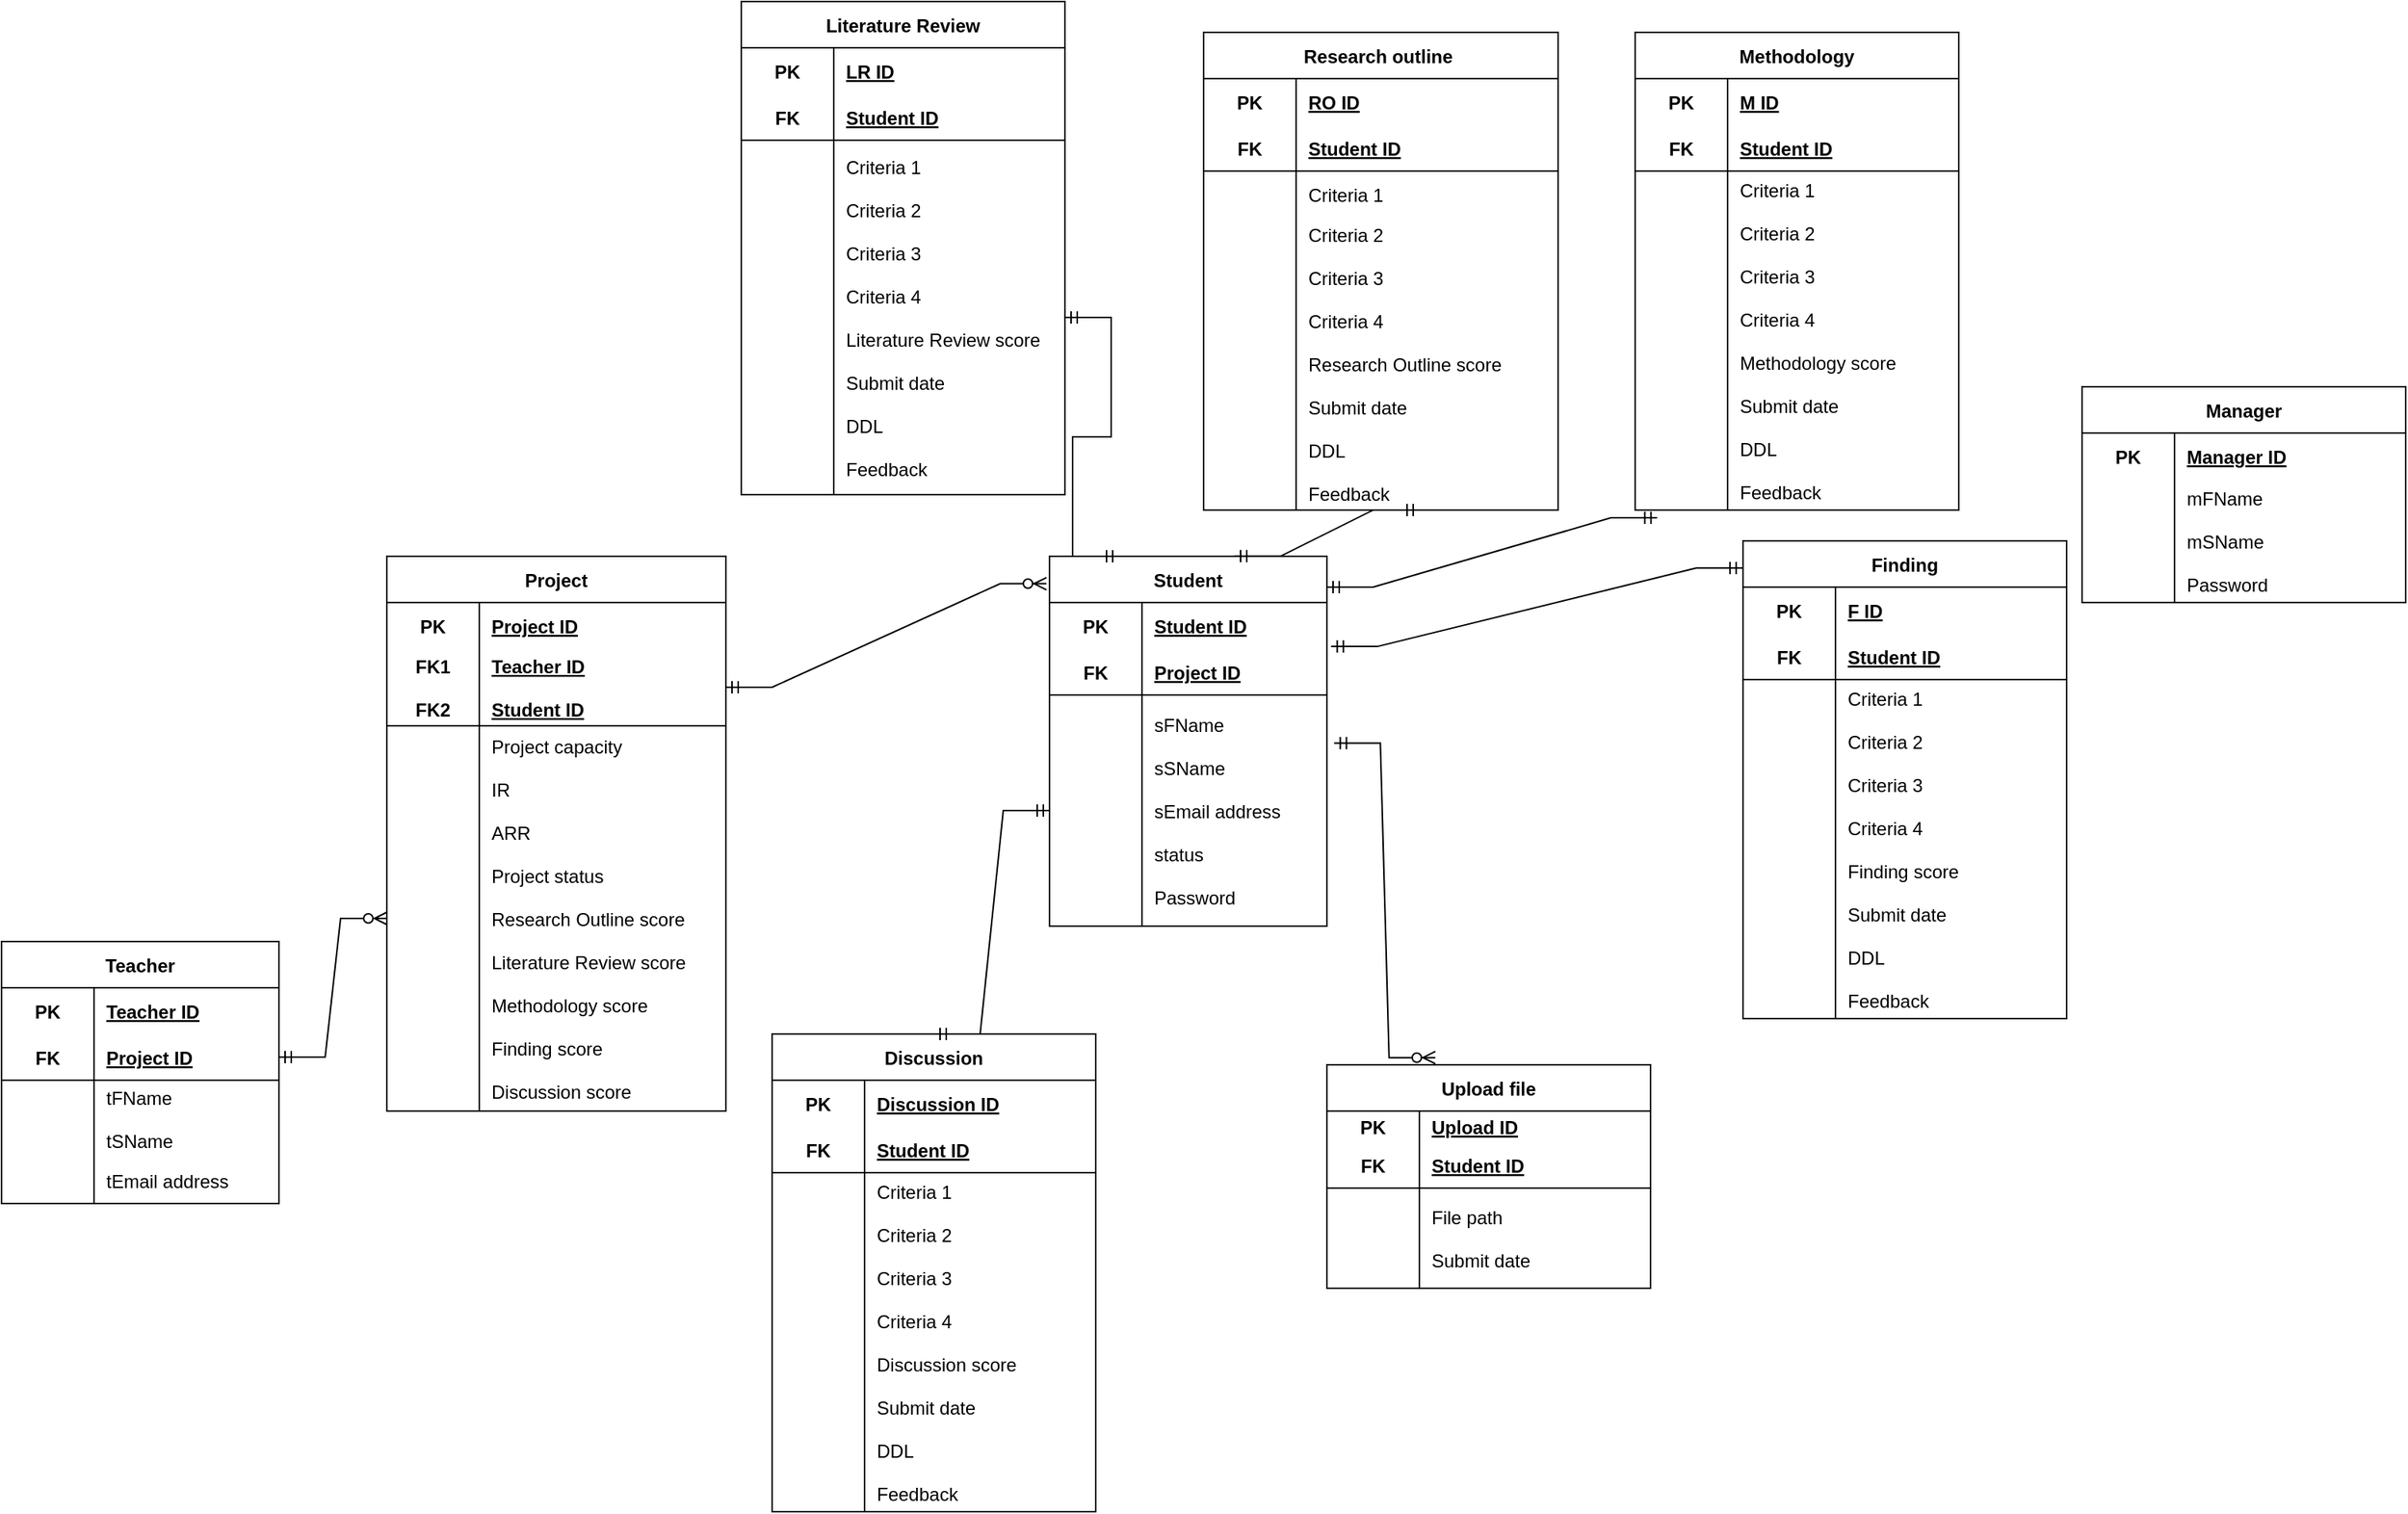 <mxfile version="17.0.0" type="github">
  <diagram id="R2lEEEUBdFMjLlhIrx00" name="Page-1">
    <mxGraphModel dx="3202" dy="1238" grid="1" gridSize="10" guides="1" tooltips="1" connect="1" arrows="1" fold="1" page="1" pageScale="1" pageWidth="1100" pageHeight="1700" math="0" shadow="0" extFonts="Permanent Marker^https://fonts.googleapis.com/css?family=Permanent+Marker">
      <root>
        <mxCell id="0" />
        <mxCell id="1" parent="0" />
        <mxCell id="F0f1zbM4n6Ckt8v7G5lC-1" value="Teacher" style="shape=table;startSize=30;container=1;collapsible=1;childLayout=tableLayout;fixedRows=1;rowLines=0;fontStyle=1;align=center;resizeLast=1;" vertex="1" parent="1">
          <mxGeometry x="-490" y="620" width="180" height="170" as="geometry" />
        </mxCell>
        <mxCell id="F0f1zbM4n6Ckt8v7G5lC-2" value="" style="shape=tableRow;horizontal=0;startSize=0;swimlaneHead=0;swimlaneBody=0;fillColor=none;collapsible=0;dropTarget=0;points=[[0,0.5],[1,0.5]];portConstraint=eastwest;top=0;left=0;right=0;bottom=0;" vertex="1" parent="F0f1zbM4n6Ckt8v7G5lC-1">
          <mxGeometry y="30" width="180" height="30" as="geometry" />
        </mxCell>
        <mxCell id="F0f1zbM4n6Ckt8v7G5lC-3" value="PK" style="shape=partialRectangle;connectable=0;fillColor=none;top=0;left=0;bottom=0;right=0;fontStyle=1;overflow=hidden;" vertex="1" parent="F0f1zbM4n6Ckt8v7G5lC-2">
          <mxGeometry width="60" height="30" as="geometry">
            <mxRectangle width="60" height="30" as="alternateBounds" />
          </mxGeometry>
        </mxCell>
        <mxCell id="F0f1zbM4n6Ckt8v7G5lC-4" value="Teacher ID" style="shape=partialRectangle;connectable=0;fillColor=none;top=0;left=0;bottom=0;right=0;align=left;spacingLeft=6;fontStyle=5;overflow=hidden;" vertex="1" parent="F0f1zbM4n6Ckt8v7G5lC-2">
          <mxGeometry x="60" width="120" height="30" as="geometry">
            <mxRectangle width="120" height="30" as="alternateBounds" />
          </mxGeometry>
        </mxCell>
        <mxCell id="F0f1zbM4n6Ckt8v7G5lC-5" value="" style="shape=tableRow;horizontal=0;startSize=0;swimlaneHead=0;swimlaneBody=0;fillColor=none;collapsible=0;dropTarget=0;points=[[0,0.5],[1,0.5]];portConstraint=eastwest;top=0;left=0;right=0;bottom=1;" vertex="1" parent="F0f1zbM4n6Ckt8v7G5lC-1">
          <mxGeometry y="60" width="180" height="30" as="geometry" />
        </mxCell>
        <mxCell id="F0f1zbM4n6Ckt8v7G5lC-6" value="FK" style="shape=partialRectangle;connectable=0;fillColor=none;top=0;left=0;bottom=0;right=0;fontStyle=1;overflow=hidden;" vertex="1" parent="F0f1zbM4n6Ckt8v7G5lC-5">
          <mxGeometry width="60" height="30" as="geometry">
            <mxRectangle width="60" height="30" as="alternateBounds" />
          </mxGeometry>
        </mxCell>
        <mxCell id="F0f1zbM4n6Ckt8v7G5lC-7" value="Project ID" style="shape=partialRectangle;connectable=0;fillColor=none;top=0;left=0;bottom=0;right=0;align=left;spacingLeft=6;fontStyle=5;overflow=hidden;" vertex="1" parent="F0f1zbM4n6Ckt8v7G5lC-5">
          <mxGeometry x="60" width="120" height="30" as="geometry">
            <mxRectangle width="120" height="30" as="alternateBounds" />
          </mxGeometry>
        </mxCell>
        <mxCell id="F0f1zbM4n6Ckt8v7G5lC-8" value="" style="shape=tableRow;horizontal=0;startSize=0;swimlaneHead=0;swimlaneBody=0;fillColor=none;collapsible=0;dropTarget=0;points=[[0,0.5],[1,0.5]];portConstraint=eastwest;top=0;left=0;right=0;bottom=0;" vertex="1" parent="F0f1zbM4n6Ckt8v7G5lC-1">
          <mxGeometry y="90" width="180" height="50" as="geometry" />
        </mxCell>
        <mxCell id="F0f1zbM4n6Ckt8v7G5lC-9" value="" style="shape=partialRectangle;connectable=0;fillColor=none;top=0;left=0;bottom=0;right=0;editable=1;overflow=hidden;" vertex="1" parent="F0f1zbM4n6Ckt8v7G5lC-8">
          <mxGeometry width="60" height="50" as="geometry">
            <mxRectangle width="60" height="50" as="alternateBounds" />
          </mxGeometry>
        </mxCell>
        <mxCell id="F0f1zbM4n6Ckt8v7G5lC-10" value="tFName&#xa;&#xa;tSName" style="shape=partialRectangle;connectable=0;fillColor=none;top=0;left=0;bottom=0;right=0;align=left;spacingLeft=6;overflow=hidden;" vertex="1" parent="F0f1zbM4n6Ckt8v7G5lC-8">
          <mxGeometry x="60" width="120" height="50" as="geometry">
            <mxRectangle width="120" height="50" as="alternateBounds" />
          </mxGeometry>
        </mxCell>
        <mxCell id="F0f1zbM4n6Ckt8v7G5lC-11" value="" style="shape=tableRow;horizontal=0;startSize=0;swimlaneHead=0;swimlaneBody=0;fillColor=none;collapsible=0;dropTarget=0;points=[[0,0.5],[1,0.5]];portConstraint=eastwest;top=0;left=0;right=0;bottom=0;" vertex="1" parent="F0f1zbM4n6Ckt8v7G5lC-1">
          <mxGeometry y="140" width="180" height="30" as="geometry" />
        </mxCell>
        <mxCell id="F0f1zbM4n6Ckt8v7G5lC-12" value="" style="shape=partialRectangle;connectable=0;fillColor=none;top=0;left=0;bottom=0;right=0;editable=1;overflow=hidden;" vertex="1" parent="F0f1zbM4n6Ckt8v7G5lC-11">
          <mxGeometry width="60" height="30" as="geometry">
            <mxRectangle width="60" height="30" as="alternateBounds" />
          </mxGeometry>
        </mxCell>
        <mxCell id="F0f1zbM4n6Ckt8v7G5lC-13" value="tEmail address" style="shape=partialRectangle;connectable=0;fillColor=none;top=0;left=0;bottom=0;right=0;align=left;spacingLeft=6;overflow=hidden;" vertex="1" parent="F0f1zbM4n6Ckt8v7G5lC-11">
          <mxGeometry x="60" width="120" height="30" as="geometry">
            <mxRectangle width="120" height="30" as="alternateBounds" />
          </mxGeometry>
        </mxCell>
        <mxCell id="F0f1zbM4n6Ckt8v7G5lC-18" value="Student" style="shape=table;startSize=30;container=1;collapsible=1;childLayout=tableLayout;fixedRows=1;rowLines=0;fontStyle=1;align=center;resizeLast=1;" vertex="1" parent="1">
          <mxGeometry x="190" y="370" width="180" height="240" as="geometry" />
        </mxCell>
        <mxCell id="F0f1zbM4n6Ckt8v7G5lC-19" value="" style="shape=tableRow;horizontal=0;startSize=0;swimlaneHead=0;swimlaneBody=0;fillColor=none;collapsible=0;dropTarget=0;points=[[0,0.5],[1,0.5]];portConstraint=eastwest;top=0;left=0;right=0;bottom=0;" vertex="1" parent="F0f1zbM4n6Ckt8v7G5lC-18">
          <mxGeometry y="30" width="180" height="30" as="geometry" />
        </mxCell>
        <mxCell id="F0f1zbM4n6Ckt8v7G5lC-20" value="PK" style="shape=partialRectangle;connectable=0;fillColor=none;top=0;left=0;bottom=0;right=0;fontStyle=1;overflow=hidden;" vertex="1" parent="F0f1zbM4n6Ckt8v7G5lC-19">
          <mxGeometry width="60" height="30" as="geometry">
            <mxRectangle width="60" height="30" as="alternateBounds" />
          </mxGeometry>
        </mxCell>
        <mxCell id="F0f1zbM4n6Ckt8v7G5lC-21" value="Student ID" style="shape=partialRectangle;connectable=0;fillColor=none;top=0;left=0;bottom=0;right=0;align=left;spacingLeft=6;fontStyle=5;overflow=hidden;" vertex="1" parent="F0f1zbM4n6Ckt8v7G5lC-19">
          <mxGeometry x="60" width="120" height="30" as="geometry">
            <mxRectangle width="120" height="30" as="alternateBounds" />
          </mxGeometry>
        </mxCell>
        <mxCell id="F0f1zbM4n6Ckt8v7G5lC-22" value="" style="shape=tableRow;horizontal=0;startSize=0;swimlaneHead=0;swimlaneBody=0;fillColor=none;collapsible=0;dropTarget=0;points=[[0,0.5],[1,0.5]];portConstraint=eastwest;top=0;left=0;right=0;bottom=1;" vertex="1" parent="F0f1zbM4n6Ckt8v7G5lC-18">
          <mxGeometry y="60" width="180" height="30" as="geometry" />
        </mxCell>
        <mxCell id="F0f1zbM4n6Ckt8v7G5lC-23" value="FK" style="shape=partialRectangle;connectable=0;fillColor=none;top=0;left=0;bottom=0;right=0;fontStyle=1;overflow=hidden;" vertex="1" parent="F0f1zbM4n6Ckt8v7G5lC-22">
          <mxGeometry width="60" height="30" as="geometry">
            <mxRectangle width="60" height="30" as="alternateBounds" />
          </mxGeometry>
        </mxCell>
        <mxCell id="F0f1zbM4n6Ckt8v7G5lC-24" value="Project ID" style="shape=partialRectangle;connectable=0;fillColor=none;top=0;left=0;bottom=0;right=0;align=left;spacingLeft=6;fontStyle=5;overflow=hidden;" vertex="1" parent="F0f1zbM4n6Ckt8v7G5lC-22">
          <mxGeometry x="60" width="120" height="30" as="geometry">
            <mxRectangle width="120" height="30" as="alternateBounds" />
          </mxGeometry>
        </mxCell>
        <mxCell id="F0f1zbM4n6Ckt8v7G5lC-28" value="" style="shape=tableRow;horizontal=0;startSize=0;swimlaneHead=0;swimlaneBody=0;fillColor=none;collapsible=0;dropTarget=0;points=[[0,0.5],[1,0.5]];portConstraint=eastwest;top=0;left=0;right=0;bottom=0;" vertex="1" parent="F0f1zbM4n6Ckt8v7G5lC-18">
          <mxGeometry y="90" width="180" height="150" as="geometry" />
        </mxCell>
        <mxCell id="F0f1zbM4n6Ckt8v7G5lC-29" value="" style="shape=partialRectangle;connectable=0;fillColor=none;top=0;left=0;bottom=0;right=0;editable=1;overflow=hidden;" vertex="1" parent="F0f1zbM4n6Ckt8v7G5lC-28">
          <mxGeometry width="60" height="150" as="geometry">
            <mxRectangle width="60" height="150" as="alternateBounds" />
          </mxGeometry>
        </mxCell>
        <mxCell id="F0f1zbM4n6Ckt8v7G5lC-30" value="sFName&#xa;&#xa;sSName&#xa;&#xa;sEmail address&#xa;&#xa;status&#xa;&#xa;Password" style="shape=partialRectangle;connectable=0;fillColor=none;top=0;left=0;bottom=0;right=0;align=left;spacingLeft=6;overflow=hidden;" vertex="1" parent="F0f1zbM4n6Ckt8v7G5lC-28">
          <mxGeometry x="60" width="120" height="150" as="geometry">
            <mxRectangle width="120" height="150" as="alternateBounds" />
          </mxGeometry>
        </mxCell>
        <mxCell id="F0f1zbM4n6Ckt8v7G5lC-32" value="Project" style="shape=table;startSize=30;container=1;collapsible=1;childLayout=tableLayout;fixedRows=1;rowLines=0;fontStyle=1;align=center;resizeLast=1;" vertex="1" parent="1">
          <mxGeometry x="-240" y="370" width="220" height="360" as="geometry" />
        </mxCell>
        <mxCell id="F0f1zbM4n6Ckt8v7G5lC-33" value="" style="shape=tableRow;horizontal=0;startSize=0;swimlaneHead=0;swimlaneBody=0;fillColor=none;collapsible=0;dropTarget=0;points=[[0,0.5],[1,0.5]];portConstraint=eastwest;top=0;left=0;right=0;bottom=0;" vertex="1" parent="F0f1zbM4n6Ckt8v7G5lC-32">
          <mxGeometry y="30" width="220" height="30" as="geometry" />
        </mxCell>
        <mxCell id="F0f1zbM4n6Ckt8v7G5lC-34" value="PK" style="shape=partialRectangle;connectable=0;fillColor=none;top=0;left=0;bottom=0;right=0;fontStyle=1;overflow=hidden;" vertex="1" parent="F0f1zbM4n6Ckt8v7G5lC-33">
          <mxGeometry width="60" height="30" as="geometry">
            <mxRectangle width="60" height="30" as="alternateBounds" />
          </mxGeometry>
        </mxCell>
        <mxCell id="F0f1zbM4n6Ckt8v7G5lC-35" value="Project ID" style="shape=partialRectangle;connectable=0;fillColor=none;top=0;left=0;bottom=0;right=0;align=left;spacingLeft=6;fontStyle=5;overflow=hidden;" vertex="1" parent="F0f1zbM4n6Ckt8v7G5lC-33">
          <mxGeometry x="60" width="160" height="30" as="geometry">
            <mxRectangle width="160" height="30" as="alternateBounds" />
          </mxGeometry>
        </mxCell>
        <mxCell id="F0f1zbM4n6Ckt8v7G5lC-36" value="" style="shape=tableRow;horizontal=0;startSize=0;swimlaneHead=0;swimlaneBody=0;fillColor=none;collapsible=0;dropTarget=0;points=[[0,0.5],[1,0.5]];portConstraint=eastwest;top=0;left=0;right=0;bottom=1;" vertex="1" parent="F0f1zbM4n6Ckt8v7G5lC-32">
          <mxGeometry y="60" width="220" height="50" as="geometry" />
        </mxCell>
        <mxCell id="F0f1zbM4n6Ckt8v7G5lC-37" value="FK1&#xa;&#xa;FK2" style="shape=partialRectangle;connectable=0;fillColor=none;top=0;left=0;bottom=0;right=0;fontStyle=1;overflow=hidden;" vertex="1" parent="F0f1zbM4n6Ckt8v7G5lC-36">
          <mxGeometry width="60" height="50" as="geometry">
            <mxRectangle width="60" height="50" as="alternateBounds" />
          </mxGeometry>
        </mxCell>
        <mxCell id="F0f1zbM4n6Ckt8v7G5lC-38" value="Teacher ID&#xa;&#xa;Student ID" style="shape=partialRectangle;connectable=0;fillColor=none;top=0;left=0;bottom=0;right=0;align=left;spacingLeft=6;fontStyle=5;overflow=hidden;" vertex="1" parent="F0f1zbM4n6Ckt8v7G5lC-36">
          <mxGeometry x="60" width="160" height="50" as="geometry">
            <mxRectangle width="160" height="50" as="alternateBounds" />
          </mxGeometry>
        </mxCell>
        <mxCell id="F0f1zbM4n6Ckt8v7G5lC-42" value="" style="shape=tableRow;horizontal=0;startSize=0;swimlaneHead=0;swimlaneBody=0;fillColor=none;collapsible=0;dropTarget=0;points=[[0,0.5],[1,0.5]];portConstraint=eastwest;top=0;left=0;right=0;bottom=0;" vertex="1" parent="F0f1zbM4n6Ckt8v7G5lC-32">
          <mxGeometry y="110" width="220" height="250" as="geometry" />
        </mxCell>
        <mxCell id="F0f1zbM4n6Ckt8v7G5lC-43" value="" style="shape=partialRectangle;connectable=0;fillColor=none;top=0;left=0;bottom=0;right=0;editable=1;overflow=hidden;" vertex="1" parent="F0f1zbM4n6Ckt8v7G5lC-42">
          <mxGeometry width="60" height="250" as="geometry">
            <mxRectangle width="60" height="250" as="alternateBounds" />
          </mxGeometry>
        </mxCell>
        <mxCell id="F0f1zbM4n6Ckt8v7G5lC-44" value="Project capacity&#xa;&#xa;IR&#xa;&#xa;ARR&#xa;&#xa;Project status&#xa;&#xa;Research Outline score&#xa;&#xa;Literature Review score&#xa;&#xa;Methodology score&#xa;&#xa;Finding score&#xa;&#xa;Discussion score" style="shape=partialRectangle;connectable=0;fillColor=none;top=0;left=0;bottom=0;right=0;align=left;spacingLeft=6;overflow=hidden;" vertex="1" parent="F0f1zbM4n6Ckt8v7G5lC-42">
          <mxGeometry x="60" width="160" height="250" as="geometry">
            <mxRectangle width="160" height="250" as="alternateBounds" />
          </mxGeometry>
        </mxCell>
        <mxCell id="F0f1zbM4n6Ckt8v7G5lC-46" value="Research outline " style="shape=table;startSize=30;container=1;collapsible=1;childLayout=tableLayout;fixedRows=1;rowLines=0;fontStyle=1;align=center;resizeLast=1;" vertex="1" parent="1">
          <mxGeometry x="290" y="30" width="230" height="310" as="geometry" />
        </mxCell>
        <mxCell id="F0f1zbM4n6Ckt8v7G5lC-47" value="" style="shape=tableRow;horizontal=0;startSize=0;swimlaneHead=0;swimlaneBody=0;fillColor=none;collapsible=0;dropTarget=0;points=[[0,0.5],[1,0.5]];portConstraint=eastwest;top=0;left=0;right=0;bottom=0;" vertex="1" parent="F0f1zbM4n6Ckt8v7G5lC-46">
          <mxGeometry y="30" width="230" height="30" as="geometry" />
        </mxCell>
        <mxCell id="F0f1zbM4n6Ckt8v7G5lC-48" value="PK" style="shape=partialRectangle;connectable=0;fillColor=none;top=0;left=0;bottom=0;right=0;fontStyle=1;overflow=hidden;" vertex="1" parent="F0f1zbM4n6Ckt8v7G5lC-47">
          <mxGeometry width="60" height="30" as="geometry">
            <mxRectangle width="60" height="30" as="alternateBounds" />
          </mxGeometry>
        </mxCell>
        <mxCell id="F0f1zbM4n6Ckt8v7G5lC-49" value="RO ID" style="shape=partialRectangle;connectable=0;fillColor=none;top=0;left=0;bottom=0;right=0;align=left;spacingLeft=6;fontStyle=5;overflow=hidden;" vertex="1" parent="F0f1zbM4n6Ckt8v7G5lC-47">
          <mxGeometry x="60" width="170" height="30" as="geometry">
            <mxRectangle width="170" height="30" as="alternateBounds" />
          </mxGeometry>
        </mxCell>
        <mxCell id="F0f1zbM4n6Ckt8v7G5lC-50" value="" style="shape=tableRow;horizontal=0;startSize=0;swimlaneHead=0;swimlaneBody=0;fillColor=none;collapsible=0;dropTarget=0;points=[[0,0.5],[1,0.5]];portConstraint=eastwest;top=0;left=0;right=0;bottom=1;" vertex="1" parent="F0f1zbM4n6Ckt8v7G5lC-46">
          <mxGeometry y="60" width="230" height="30" as="geometry" />
        </mxCell>
        <mxCell id="F0f1zbM4n6Ckt8v7G5lC-51" value="FK" style="shape=partialRectangle;connectable=0;fillColor=none;top=0;left=0;bottom=0;right=0;fontStyle=1;overflow=hidden;" vertex="1" parent="F0f1zbM4n6Ckt8v7G5lC-50">
          <mxGeometry width="60" height="30" as="geometry">
            <mxRectangle width="60" height="30" as="alternateBounds" />
          </mxGeometry>
        </mxCell>
        <mxCell id="F0f1zbM4n6Ckt8v7G5lC-52" value="Student ID" style="shape=partialRectangle;connectable=0;fillColor=none;top=0;left=0;bottom=0;right=0;align=left;spacingLeft=6;fontStyle=5;overflow=hidden;" vertex="1" parent="F0f1zbM4n6Ckt8v7G5lC-50">
          <mxGeometry x="60" width="170" height="30" as="geometry">
            <mxRectangle width="170" height="30" as="alternateBounds" />
          </mxGeometry>
        </mxCell>
        <mxCell id="F0f1zbM4n6Ckt8v7G5lC-53" value="" style="shape=tableRow;horizontal=0;startSize=0;swimlaneHead=0;swimlaneBody=0;fillColor=none;collapsible=0;dropTarget=0;points=[[0,0.5],[1,0.5]];portConstraint=eastwest;top=0;left=0;right=0;bottom=0;" vertex="1" parent="F0f1zbM4n6Ckt8v7G5lC-46">
          <mxGeometry y="90" width="230" height="30" as="geometry" />
        </mxCell>
        <mxCell id="F0f1zbM4n6Ckt8v7G5lC-54" value="" style="shape=partialRectangle;connectable=0;fillColor=none;top=0;left=0;bottom=0;right=0;editable=1;overflow=hidden;" vertex="1" parent="F0f1zbM4n6Ckt8v7G5lC-53">
          <mxGeometry width="60" height="30" as="geometry">
            <mxRectangle width="60" height="30" as="alternateBounds" />
          </mxGeometry>
        </mxCell>
        <mxCell id="F0f1zbM4n6Ckt8v7G5lC-55" value="Criteria 1" style="shape=partialRectangle;connectable=0;fillColor=none;top=0;left=0;bottom=0;right=0;align=left;spacingLeft=6;overflow=hidden;" vertex="1" parent="F0f1zbM4n6Ckt8v7G5lC-53">
          <mxGeometry x="60" width="170" height="30" as="geometry">
            <mxRectangle width="170" height="30" as="alternateBounds" />
          </mxGeometry>
        </mxCell>
        <mxCell id="F0f1zbM4n6Ckt8v7G5lC-56" value="" style="shape=tableRow;horizontal=0;startSize=0;swimlaneHead=0;swimlaneBody=0;fillColor=none;collapsible=0;dropTarget=0;points=[[0,0.5],[1,0.5]];portConstraint=eastwest;top=0;left=0;right=0;bottom=0;" vertex="1" parent="F0f1zbM4n6Ckt8v7G5lC-46">
          <mxGeometry y="120" width="230" height="190" as="geometry" />
        </mxCell>
        <mxCell id="F0f1zbM4n6Ckt8v7G5lC-57" value="" style="shape=partialRectangle;connectable=0;fillColor=none;top=0;left=0;bottom=0;right=0;editable=1;overflow=hidden;" vertex="1" parent="F0f1zbM4n6Ckt8v7G5lC-56">
          <mxGeometry width="60" height="190" as="geometry">
            <mxRectangle width="60" height="190" as="alternateBounds" />
          </mxGeometry>
        </mxCell>
        <mxCell id="F0f1zbM4n6Ckt8v7G5lC-58" value="Criteria 2&#xa;&#xa;Criteria 3&#xa;&#xa;Criteria 4&#xa;&#xa;Research Outline score&#xa;&#xa;Submit date&#xa;&#xa;DDL&#xa;&#xa;Feedback" style="shape=partialRectangle;connectable=0;fillColor=none;top=0;left=0;bottom=0;right=0;align=left;spacingLeft=6;overflow=hidden;" vertex="1" parent="F0f1zbM4n6Ckt8v7G5lC-56">
          <mxGeometry x="60" width="170" height="190" as="geometry">
            <mxRectangle width="170" height="190" as="alternateBounds" />
          </mxGeometry>
        </mxCell>
        <mxCell id="F0f1zbM4n6Ckt8v7G5lC-59" value="Literature Review" style="shape=table;startSize=30;container=1;collapsible=1;childLayout=tableLayout;fixedRows=1;rowLines=0;fontStyle=1;align=center;resizeLast=1;" vertex="1" parent="1">
          <mxGeometry x="-10" y="10" width="210" height="320" as="geometry" />
        </mxCell>
        <mxCell id="F0f1zbM4n6Ckt8v7G5lC-60" value="" style="shape=tableRow;horizontal=0;startSize=0;swimlaneHead=0;swimlaneBody=0;fillColor=none;collapsible=0;dropTarget=0;points=[[0,0.5],[1,0.5]];portConstraint=eastwest;top=0;left=0;right=0;bottom=0;" vertex="1" parent="F0f1zbM4n6Ckt8v7G5lC-59">
          <mxGeometry y="30" width="210" height="30" as="geometry" />
        </mxCell>
        <mxCell id="F0f1zbM4n6Ckt8v7G5lC-61" value="PK" style="shape=partialRectangle;connectable=0;fillColor=none;top=0;left=0;bottom=0;right=0;fontStyle=1;overflow=hidden;" vertex="1" parent="F0f1zbM4n6Ckt8v7G5lC-60">
          <mxGeometry width="60" height="30" as="geometry">
            <mxRectangle width="60" height="30" as="alternateBounds" />
          </mxGeometry>
        </mxCell>
        <mxCell id="F0f1zbM4n6Ckt8v7G5lC-62" value="LR ID" style="shape=partialRectangle;connectable=0;fillColor=none;top=0;left=0;bottom=0;right=0;align=left;spacingLeft=6;fontStyle=5;overflow=hidden;" vertex="1" parent="F0f1zbM4n6Ckt8v7G5lC-60">
          <mxGeometry x="60" width="150" height="30" as="geometry">
            <mxRectangle width="150" height="30" as="alternateBounds" />
          </mxGeometry>
        </mxCell>
        <mxCell id="F0f1zbM4n6Ckt8v7G5lC-63" value="" style="shape=tableRow;horizontal=0;startSize=0;swimlaneHead=0;swimlaneBody=0;fillColor=none;collapsible=0;dropTarget=0;points=[[0,0.5],[1,0.5]];portConstraint=eastwest;top=0;left=0;right=0;bottom=1;" vertex="1" parent="F0f1zbM4n6Ckt8v7G5lC-59">
          <mxGeometry y="60" width="210" height="30" as="geometry" />
        </mxCell>
        <mxCell id="F0f1zbM4n6Ckt8v7G5lC-64" value="FK" style="shape=partialRectangle;connectable=0;fillColor=none;top=0;left=0;bottom=0;right=0;fontStyle=1;overflow=hidden;" vertex="1" parent="F0f1zbM4n6Ckt8v7G5lC-63">
          <mxGeometry width="60" height="30" as="geometry">
            <mxRectangle width="60" height="30" as="alternateBounds" />
          </mxGeometry>
        </mxCell>
        <mxCell id="F0f1zbM4n6Ckt8v7G5lC-65" value="Student ID" style="shape=partialRectangle;connectable=0;fillColor=none;top=0;left=0;bottom=0;right=0;align=left;spacingLeft=6;fontStyle=5;overflow=hidden;" vertex="1" parent="F0f1zbM4n6Ckt8v7G5lC-63">
          <mxGeometry x="60" width="150" height="30" as="geometry">
            <mxRectangle width="150" height="30" as="alternateBounds" />
          </mxGeometry>
        </mxCell>
        <mxCell id="F0f1zbM4n6Ckt8v7G5lC-66" value="" style="shape=tableRow;horizontal=0;startSize=0;swimlaneHead=0;swimlaneBody=0;fillColor=none;collapsible=0;dropTarget=0;points=[[0,0.5],[1,0.5]];portConstraint=eastwest;top=0;left=0;right=0;bottom=0;" vertex="1" parent="F0f1zbM4n6Ckt8v7G5lC-59">
          <mxGeometry y="90" width="210" height="230" as="geometry" />
        </mxCell>
        <mxCell id="F0f1zbM4n6Ckt8v7G5lC-67" value="" style="shape=partialRectangle;connectable=0;fillColor=none;top=0;left=0;bottom=0;right=0;editable=1;overflow=hidden;" vertex="1" parent="F0f1zbM4n6Ckt8v7G5lC-66">
          <mxGeometry width="60" height="230" as="geometry">
            <mxRectangle width="60" height="230" as="alternateBounds" />
          </mxGeometry>
        </mxCell>
        <mxCell id="F0f1zbM4n6Ckt8v7G5lC-68" value="Criteria 1&#xa;&#xa;Criteria 2&#xa;&#xa;Criteria 3&#xa;&#xa;Criteria 4&#xa;&#xa;Literature Review score&#xa;&#xa;Submit date&#xa;&#xa;DDL&#xa;&#xa;Feedback" style="shape=partialRectangle;connectable=0;fillColor=none;top=0;left=0;bottom=0;right=0;align=left;spacingLeft=6;overflow=hidden;" vertex="1" parent="F0f1zbM4n6Ckt8v7G5lC-66">
          <mxGeometry x="60" width="150" height="230" as="geometry">
            <mxRectangle width="150" height="230" as="alternateBounds" />
          </mxGeometry>
        </mxCell>
        <mxCell id="F0f1zbM4n6Ckt8v7G5lC-148" style="edgeStyle=orthogonalEdgeStyle;rounded=0;orthogonalLoop=1;jettySize=auto;html=1;exitX=1;exitY=0.5;exitDx=0;exitDy=0;" edge="1" parent="F0f1zbM4n6Ckt8v7G5lC-59" source="F0f1zbM4n6Ckt8v7G5lC-66" target="F0f1zbM4n6Ckt8v7G5lC-66">
          <mxGeometry relative="1" as="geometry" />
        </mxCell>
        <mxCell id="F0f1zbM4n6Ckt8v7G5lC-73" value="Methodology" style="shape=table;startSize=30;container=1;collapsible=1;childLayout=tableLayout;fixedRows=1;rowLines=0;fontStyle=1;align=center;resizeLast=1;" vertex="1" parent="1">
          <mxGeometry x="570" y="30" width="210" height="310" as="geometry" />
        </mxCell>
        <mxCell id="F0f1zbM4n6Ckt8v7G5lC-74" value="" style="shape=tableRow;horizontal=0;startSize=0;swimlaneHead=0;swimlaneBody=0;fillColor=none;collapsible=0;dropTarget=0;points=[[0,0.5],[1,0.5]];portConstraint=eastwest;top=0;left=0;right=0;bottom=0;" vertex="1" parent="F0f1zbM4n6Ckt8v7G5lC-73">
          <mxGeometry y="30" width="210" height="30" as="geometry" />
        </mxCell>
        <mxCell id="F0f1zbM4n6Ckt8v7G5lC-75" value="PK" style="shape=partialRectangle;connectable=0;fillColor=none;top=0;left=0;bottom=0;right=0;fontStyle=1;overflow=hidden;" vertex="1" parent="F0f1zbM4n6Ckt8v7G5lC-74">
          <mxGeometry width="60" height="30" as="geometry">
            <mxRectangle width="60" height="30" as="alternateBounds" />
          </mxGeometry>
        </mxCell>
        <mxCell id="F0f1zbM4n6Ckt8v7G5lC-76" value="M ID" style="shape=partialRectangle;connectable=0;fillColor=none;top=0;left=0;bottom=0;right=0;align=left;spacingLeft=6;fontStyle=5;overflow=hidden;" vertex="1" parent="F0f1zbM4n6Ckt8v7G5lC-74">
          <mxGeometry x="60" width="150" height="30" as="geometry">
            <mxRectangle width="150" height="30" as="alternateBounds" />
          </mxGeometry>
        </mxCell>
        <mxCell id="F0f1zbM4n6Ckt8v7G5lC-77" value="" style="shape=tableRow;horizontal=0;startSize=0;swimlaneHead=0;swimlaneBody=0;fillColor=none;collapsible=0;dropTarget=0;points=[[0,0.5],[1,0.5]];portConstraint=eastwest;top=0;left=0;right=0;bottom=1;" vertex="1" parent="F0f1zbM4n6Ckt8v7G5lC-73">
          <mxGeometry y="60" width="210" height="30" as="geometry" />
        </mxCell>
        <mxCell id="F0f1zbM4n6Ckt8v7G5lC-78" value="FK" style="shape=partialRectangle;connectable=0;fillColor=none;top=0;left=0;bottom=0;right=0;fontStyle=1;overflow=hidden;" vertex="1" parent="F0f1zbM4n6Ckt8v7G5lC-77">
          <mxGeometry width="60" height="30" as="geometry">
            <mxRectangle width="60" height="30" as="alternateBounds" />
          </mxGeometry>
        </mxCell>
        <mxCell id="F0f1zbM4n6Ckt8v7G5lC-79" value="Student ID" style="shape=partialRectangle;connectable=0;fillColor=none;top=0;left=0;bottom=0;right=0;align=left;spacingLeft=6;fontStyle=5;overflow=hidden;" vertex="1" parent="F0f1zbM4n6Ckt8v7G5lC-77">
          <mxGeometry x="60" width="150" height="30" as="geometry">
            <mxRectangle width="150" height="30" as="alternateBounds" />
          </mxGeometry>
        </mxCell>
        <mxCell id="F0f1zbM4n6Ckt8v7G5lC-83" value="" style="shape=tableRow;horizontal=0;startSize=0;swimlaneHead=0;swimlaneBody=0;fillColor=none;collapsible=0;dropTarget=0;points=[[0,0.5],[1,0.5]];portConstraint=eastwest;top=0;left=0;right=0;bottom=0;" vertex="1" parent="F0f1zbM4n6Ckt8v7G5lC-73">
          <mxGeometry y="90" width="210" height="220" as="geometry" />
        </mxCell>
        <mxCell id="F0f1zbM4n6Ckt8v7G5lC-84" value="" style="shape=partialRectangle;connectable=0;fillColor=none;top=0;left=0;bottom=0;right=0;editable=1;overflow=hidden;" vertex="1" parent="F0f1zbM4n6Ckt8v7G5lC-83">
          <mxGeometry width="60" height="220" as="geometry">
            <mxRectangle width="60" height="220" as="alternateBounds" />
          </mxGeometry>
        </mxCell>
        <mxCell id="F0f1zbM4n6Ckt8v7G5lC-85" value="Criteria 1&#xa;&#xa;Criteria 2&#xa;&#xa;Criteria 3&#xa;&#xa;Criteria 4&#xa;&#xa;Methodology score&#xa;&#xa;Submit date&#xa;&#xa;DDL&#xa;&#xa;Feedback" style="shape=partialRectangle;connectable=0;fillColor=none;top=0;left=0;bottom=0;right=0;align=left;spacingLeft=6;overflow=hidden;" vertex="1" parent="F0f1zbM4n6Ckt8v7G5lC-83">
          <mxGeometry x="60" width="150" height="220" as="geometry">
            <mxRectangle width="150" height="220" as="alternateBounds" />
          </mxGeometry>
        </mxCell>
        <mxCell id="F0f1zbM4n6Ckt8v7G5lC-99" value="Finding" style="shape=table;startSize=30;container=1;collapsible=1;childLayout=tableLayout;fixedRows=1;rowLines=0;fontStyle=1;align=center;resizeLast=1;" vertex="1" parent="1">
          <mxGeometry x="640" y="360" width="210" height="310" as="geometry" />
        </mxCell>
        <mxCell id="F0f1zbM4n6Ckt8v7G5lC-100" value="" style="shape=tableRow;horizontal=0;startSize=0;swimlaneHead=0;swimlaneBody=0;fillColor=none;collapsible=0;dropTarget=0;points=[[0,0.5],[1,0.5]];portConstraint=eastwest;top=0;left=0;right=0;bottom=0;" vertex="1" parent="F0f1zbM4n6Ckt8v7G5lC-99">
          <mxGeometry y="30" width="210" height="30" as="geometry" />
        </mxCell>
        <mxCell id="F0f1zbM4n6Ckt8v7G5lC-101" value="PK" style="shape=partialRectangle;connectable=0;fillColor=none;top=0;left=0;bottom=0;right=0;fontStyle=1;overflow=hidden;" vertex="1" parent="F0f1zbM4n6Ckt8v7G5lC-100">
          <mxGeometry width="60" height="30" as="geometry">
            <mxRectangle width="60" height="30" as="alternateBounds" />
          </mxGeometry>
        </mxCell>
        <mxCell id="F0f1zbM4n6Ckt8v7G5lC-102" value="F ID" style="shape=partialRectangle;connectable=0;fillColor=none;top=0;left=0;bottom=0;right=0;align=left;spacingLeft=6;fontStyle=5;overflow=hidden;" vertex="1" parent="F0f1zbM4n6Ckt8v7G5lC-100">
          <mxGeometry x="60" width="150" height="30" as="geometry">
            <mxRectangle width="150" height="30" as="alternateBounds" />
          </mxGeometry>
        </mxCell>
        <mxCell id="F0f1zbM4n6Ckt8v7G5lC-103" value="" style="shape=tableRow;horizontal=0;startSize=0;swimlaneHead=0;swimlaneBody=0;fillColor=none;collapsible=0;dropTarget=0;points=[[0,0.5],[1,0.5]];portConstraint=eastwest;top=0;left=0;right=0;bottom=1;" vertex="1" parent="F0f1zbM4n6Ckt8v7G5lC-99">
          <mxGeometry y="60" width="210" height="30" as="geometry" />
        </mxCell>
        <mxCell id="F0f1zbM4n6Ckt8v7G5lC-104" value="FK" style="shape=partialRectangle;connectable=0;fillColor=none;top=0;left=0;bottom=0;right=0;fontStyle=1;overflow=hidden;" vertex="1" parent="F0f1zbM4n6Ckt8v7G5lC-103">
          <mxGeometry width="60" height="30" as="geometry">
            <mxRectangle width="60" height="30" as="alternateBounds" />
          </mxGeometry>
        </mxCell>
        <mxCell id="F0f1zbM4n6Ckt8v7G5lC-105" value="Student ID" style="shape=partialRectangle;connectable=0;fillColor=none;top=0;left=0;bottom=0;right=0;align=left;spacingLeft=6;fontStyle=5;overflow=hidden;" vertex="1" parent="F0f1zbM4n6Ckt8v7G5lC-103">
          <mxGeometry x="60" width="150" height="30" as="geometry">
            <mxRectangle width="150" height="30" as="alternateBounds" />
          </mxGeometry>
        </mxCell>
        <mxCell id="F0f1zbM4n6Ckt8v7G5lC-106" value="" style="shape=tableRow;horizontal=0;startSize=0;swimlaneHead=0;swimlaneBody=0;fillColor=none;collapsible=0;dropTarget=0;points=[[0,0.5],[1,0.5]];portConstraint=eastwest;top=0;left=0;right=0;bottom=0;" vertex="1" parent="F0f1zbM4n6Ckt8v7G5lC-99">
          <mxGeometry y="90" width="210" height="220" as="geometry" />
        </mxCell>
        <mxCell id="F0f1zbM4n6Ckt8v7G5lC-107" value="" style="shape=partialRectangle;connectable=0;fillColor=none;top=0;left=0;bottom=0;right=0;editable=1;overflow=hidden;" vertex="1" parent="F0f1zbM4n6Ckt8v7G5lC-106">
          <mxGeometry width="60" height="220" as="geometry">
            <mxRectangle width="60" height="220" as="alternateBounds" />
          </mxGeometry>
        </mxCell>
        <mxCell id="F0f1zbM4n6Ckt8v7G5lC-108" value="Criteria 1&#xa;&#xa;Criteria 2&#xa;&#xa;Criteria 3&#xa;&#xa;Criteria 4&#xa;&#xa;Finding score&#xa;&#xa;Submit date&#xa;&#xa;DDL&#xa;&#xa;Feedback" style="shape=partialRectangle;connectable=0;fillColor=none;top=0;left=0;bottom=0;right=0;align=left;spacingLeft=6;overflow=hidden;" vertex="1" parent="F0f1zbM4n6Ckt8v7G5lC-106">
          <mxGeometry x="60" width="150" height="220" as="geometry">
            <mxRectangle width="150" height="220" as="alternateBounds" />
          </mxGeometry>
        </mxCell>
        <mxCell id="F0f1zbM4n6Ckt8v7G5lC-109" value="Discussion" style="shape=table;startSize=30;container=1;collapsible=1;childLayout=tableLayout;fixedRows=1;rowLines=0;fontStyle=1;align=center;resizeLast=1;" vertex="1" parent="1">
          <mxGeometry x="10" y="680" width="210" height="310" as="geometry" />
        </mxCell>
        <mxCell id="F0f1zbM4n6Ckt8v7G5lC-110" value="" style="shape=tableRow;horizontal=0;startSize=0;swimlaneHead=0;swimlaneBody=0;fillColor=none;collapsible=0;dropTarget=0;points=[[0,0.5],[1,0.5]];portConstraint=eastwest;top=0;left=0;right=0;bottom=0;" vertex="1" parent="F0f1zbM4n6Ckt8v7G5lC-109">
          <mxGeometry y="30" width="210" height="30" as="geometry" />
        </mxCell>
        <mxCell id="F0f1zbM4n6Ckt8v7G5lC-111" value="PK" style="shape=partialRectangle;connectable=0;fillColor=none;top=0;left=0;bottom=0;right=0;fontStyle=1;overflow=hidden;" vertex="1" parent="F0f1zbM4n6Ckt8v7G5lC-110">
          <mxGeometry width="60" height="30" as="geometry">
            <mxRectangle width="60" height="30" as="alternateBounds" />
          </mxGeometry>
        </mxCell>
        <mxCell id="F0f1zbM4n6Ckt8v7G5lC-112" value="Discussion ID" style="shape=partialRectangle;connectable=0;fillColor=none;top=0;left=0;bottom=0;right=0;align=left;spacingLeft=6;fontStyle=5;overflow=hidden;" vertex="1" parent="F0f1zbM4n6Ckt8v7G5lC-110">
          <mxGeometry x="60" width="150" height="30" as="geometry">
            <mxRectangle width="150" height="30" as="alternateBounds" />
          </mxGeometry>
        </mxCell>
        <mxCell id="F0f1zbM4n6Ckt8v7G5lC-113" value="" style="shape=tableRow;horizontal=0;startSize=0;swimlaneHead=0;swimlaneBody=0;fillColor=none;collapsible=0;dropTarget=0;points=[[0,0.5],[1,0.5]];portConstraint=eastwest;top=0;left=0;right=0;bottom=1;" vertex="1" parent="F0f1zbM4n6Ckt8v7G5lC-109">
          <mxGeometry y="60" width="210" height="30" as="geometry" />
        </mxCell>
        <mxCell id="F0f1zbM4n6Ckt8v7G5lC-114" value="FK" style="shape=partialRectangle;connectable=0;fillColor=none;top=0;left=0;bottom=0;right=0;fontStyle=1;overflow=hidden;" vertex="1" parent="F0f1zbM4n6Ckt8v7G5lC-113">
          <mxGeometry width="60" height="30" as="geometry">
            <mxRectangle width="60" height="30" as="alternateBounds" />
          </mxGeometry>
        </mxCell>
        <mxCell id="F0f1zbM4n6Ckt8v7G5lC-115" value="Student ID" style="shape=partialRectangle;connectable=0;fillColor=none;top=0;left=0;bottom=0;right=0;align=left;spacingLeft=6;fontStyle=5;overflow=hidden;" vertex="1" parent="F0f1zbM4n6Ckt8v7G5lC-113">
          <mxGeometry x="60" width="150" height="30" as="geometry">
            <mxRectangle width="150" height="30" as="alternateBounds" />
          </mxGeometry>
        </mxCell>
        <mxCell id="F0f1zbM4n6Ckt8v7G5lC-116" value="" style="shape=tableRow;horizontal=0;startSize=0;swimlaneHead=0;swimlaneBody=0;fillColor=none;collapsible=0;dropTarget=0;points=[[0,0.5],[1,0.5]];portConstraint=eastwest;top=0;left=0;right=0;bottom=0;" vertex="1" parent="F0f1zbM4n6Ckt8v7G5lC-109">
          <mxGeometry y="90" width="210" height="220" as="geometry" />
        </mxCell>
        <mxCell id="F0f1zbM4n6Ckt8v7G5lC-117" value="" style="shape=partialRectangle;connectable=0;fillColor=none;top=0;left=0;bottom=0;right=0;editable=1;overflow=hidden;" vertex="1" parent="F0f1zbM4n6Ckt8v7G5lC-116">
          <mxGeometry width="60" height="220" as="geometry">
            <mxRectangle width="60" height="220" as="alternateBounds" />
          </mxGeometry>
        </mxCell>
        <mxCell id="F0f1zbM4n6Ckt8v7G5lC-118" value="Criteria 1&#xa;&#xa;Criteria 2&#xa;&#xa;Criteria 3&#xa;&#xa;Criteria 4&#xa;&#xa;Discussion score&#xa;&#xa;Submit date&#xa;&#xa;DDL&#xa;&#xa;Feedback" style="shape=partialRectangle;connectable=0;fillColor=none;top=0;left=0;bottom=0;right=0;align=left;spacingLeft=6;overflow=hidden;" vertex="1" parent="F0f1zbM4n6Ckt8v7G5lC-116">
          <mxGeometry x="60" width="150" height="220" as="geometry">
            <mxRectangle width="150" height="220" as="alternateBounds" />
          </mxGeometry>
        </mxCell>
        <mxCell id="F0f1zbM4n6Ckt8v7G5lC-119" value="Upload file" style="shape=table;startSize=30;container=1;collapsible=1;childLayout=tableLayout;fixedRows=1;rowLines=0;fontStyle=1;align=center;resizeLast=1;" vertex="1" parent="1">
          <mxGeometry x="370" y="700" width="210" height="145" as="geometry" />
        </mxCell>
        <mxCell id="F0f1zbM4n6Ckt8v7G5lC-120" value="" style="shape=tableRow;horizontal=0;startSize=0;swimlaneHead=0;swimlaneBody=0;fillColor=none;collapsible=0;dropTarget=0;points=[[0,0.5],[1,0.5]];portConstraint=eastwest;top=0;left=0;right=0;bottom=0;" vertex="1" parent="F0f1zbM4n6Ckt8v7G5lC-119">
          <mxGeometry y="30" width="210" height="20" as="geometry" />
        </mxCell>
        <mxCell id="F0f1zbM4n6Ckt8v7G5lC-121" value="PK" style="shape=partialRectangle;connectable=0;fillColor=none;top=0;left=0;bottom=0;right=0;fontStyle=1;overflow=hidden;" vertex="1" parent="F0f1zbM4n6Ckt8v7G5lC-120">
          <mxGeometry width="60" height="20" as="geometry">
            <mxRectangle width="60" height="20" as="alternateBounds" />
          </mxGeometry>
        </mxCell>
        <mxCell id="F0f1zbM4n6Ckt8v7G5lC-122" value="Upload ID" style="shape=partialRectangle;connectable=0;fillColor=none;top=0;left=0;bottom=0;right=0;align=left;spacingLeft=6;fontStyle=5;overflow=hidden;" vertex="1" parent="F0f1zbM4n6Ckt8v7G5lC-120">
          <mxGeometry x="60" width="150" height="20" as="geometry">
            <mxRectangle width="150" height="20" as="alternateBounds" />
          </mxGeometry>
        </mxCell>
        <mxCell id="F0f1zbM4n6Ckt8v7G5lC-123" value="" style="shape=tableRow;horizontal=0;startSize=0;swimlaneHead=0;swimlaneBody=0;fillColor=none;collapsible=0;dropTarget=0;points=[[0,0.5],[1,0.5]];portConstraint=eastwest;top=0;left=0;right=0;bottom=1;" vertex="1" parent="F0f1zbM4n6Ckt8v7G5lC-119">
          <mxGeometry y="50" width="210" height="30" as="geometry" />
        </mxCell>
        <mxCell id="F0f1zbM4n6Ckt8v7G5lC-124" value="FK" style="shape=partialRectangle;connectable=0;fillColor=none;top=0;left=0;bottom=0;right=0;fontStyle=1;overflow=hidden;" vertex="1" parent="F0f1zbM4n6Ckt8v7G5lC-123">
          <mxGeometry width="60" height="30" as="geometry">
            <mxRectangle width="60" height="30" as="alternateBounds" />
          </mxGeometry>
        </mxCell>
        <mxCell id="F0f1zbM4n6Ckt8v7G5lC-125" value="Student ID" style="shape=partialRectangle;connectable=0;fillColor=none;top=0;left=0;bottom=0;right=0;align=left;spacingLeft=6;fontStyle=5;overflow=hidden;" vertex="1" parent="F0f1zbM4n6Ckt8v7G5lC-123">
          <mxGeometry x="60" width="150" height="30" as="geometry">
            <mxRectangle width="150" height="30" as="alternateBounds" />
          </mxGeometry>
        </mxCell>
        <mxCell id="F0f1zbM4n6Ckt8v7G5lC-126" value="" style="shape=tableRow;horizontal=0;startSize=0;swimlaneHead=0;swimlaneBody=0;fillColor=none;collapsible=0;dropTarget=0;points=[[0,0.5],[1,0.5]];portConstraint=eastwest;top=0;left=0;right=0;bottom=0;" vertex="1" parent="F0f1zbM4n6Ckt8v7G5lC-119">
          <mxGeometry y="80" width="210" height="65" as="geometry" />
        </mxCell>
        <mxCell id="F0f1zbM4n6Ckt8v7G5lC-127" value="" style="shape=partialRectangle;connectable=0;fillColor=none;top=0;left=0;bottom=0;right=0;editable=1;overflow=hidden;" vertex="1" parent="F0f1zbM4n6Ckt8v7G5lC-126">
          <mxGeometry width="60" height="65" as="geometry">
            <mxRectangle width="60" height="65" as="alternateBounds" />
          </mxGeometry>
        </mxCell>
        <mxCell id="F0f1zbM4n6Ckt8v7G5lC-128" value="File path&#xa;&#xa;Submit date" style="shape=partialRectangle;connectable=0;fillColor=none;top=0;left=0;bottom=0;right=0;align=left;spacingLeft=6;overflow=hidden;" vertex="1" parent="F0f1zbM4n6Ckt8v7G5lC-126">
          <mxGeometry x="60" width="150" height="65" as="geometry">
            <mxRectangle width="150" height="65" as="alternateBounds" />
          </mxGeometry>
        </mxCell>
        <mxCell id="F0f1zbM4n6Ckt8v7G5lC-129" value="Manager" style="shape=table;startSize=30;container=1;collapsible=1;childLayout=tableLayout;fixedRows=1;rowLines=0;fontStyle=1;align=center;resizeLast=1;" vertex="1" parent="1">
          <mxGeometry x="860" y="260" width="210" height="140" as="geometry" />
        </mxCell>
        <mxCell id="F0f1zbM4n6Ckt8v7G5lC-130" value="" style="shape=tableRow;horizontal=0;startSize=0;swimlaneHead=0;swimlaneBody=0;fillColor=none;collapsible=0;dropTarget=0;points=[[0,0.5],[1,0.5]];portConstraint=eastwest;top=0;left=0;right=0;bottom=0;" vertex="1" parent="F0f1zbM4n6Ckt8v7G5lC-129">
          <mxGeometry y="30" width="210" height="30" as="geometry" />
        </mxCell>
        <mxCell id="F0f1zbM4n6Ckt8v7G5lC-131" value="PK" style="shape=partialRectangle;connectable=0;fillColor=none;top=0;left=0;bottom=0;right=0;fontStyle=1;overflow=hidden;" vertex="1" parent="F0f1zbM4n6Ckt8v7G5lC-130">
          <mxGeometry width="60" height="30" as="geometry">
            <mxRectangle width="60" height="30" as="alternateBounds" />
          </mxGeometry>
        </mxCell>
        <mxCell id="F0f1zbM4n6Ckt8v7G5lC-132" value="Manager ID" style="shape=partialRectangle;connectable=0;fillColor=none;top=0;left=0;bottom=0;right=0;align=left;spacingLeft=6;fontStyle=5;overflow=hidden;" vertex="1" parent="F0f1zbM4n6Ckt8v7G5lC-130">
          <mxGeometry x="60" width="150" height="30" as="geometry">
            <mxRectangle width="150" height="30" as="alternateBounds" />
          </mxGeometry>
        </mxCell>
        <mxCell id="F0f1zbM4n6Ckt8v7G5lC-136" value="" style="shape=tableRow;horizontal=0;startSize=0;swimlaneHead=0;swimlaneBody=0;fillColor=none;collapsible=0;dropTarget=0;points=[[0,0.5],[1,0.5]];portConstraint=eastwest;top=0;left=0;right=0;bottom=0;" vertex="1" parent="F0f1zbM4n6Ckt8v7G5lC-129">
          <mxGeometry y="60" width="210" height="80" as="geometry" />
        </mxCell>
        <mxCell id="F0f1zbM4n6Ckt8v7G5lC-137" value="" style="shape=partialRectangle;connectable=0;fillColor=none;top=0;left=0;bottom=0;right=0;editable=1;overflow=hidden;" vertex="1" parent="F0f1zbM4n6Ckt8v7G5lC-136">
          <mxGeometry width="60" height="80" as="geometry">
            <mxRectangle width="60" height="80" as="alternateBounds" />
          </mxGeometry>
        </mxCell>
        <mxCell id="F0f1zbM4n6Ckt8v7G5lC-138" value="mFName&#xa;&#xa;mSName&#xa;&#xa;Password" style="shape=partialRectangle;connectable=0;fillColor=none;top=0;left=0;bottom=0;right=0;align=left;spacingLeft=6;overflow=hidden;" vertex="1" parent="F0f1zbM4n6Ckt8v7G5lC-136">
          <mxGeometry x="60" width="150" height="80" as="geometry">
            <mxRectangle width="150" height="80" as="alternateBounds" />
          </mxGeometry>
        </mxCell>
        <mxCell id="F0f1zbM4n6Ckt8v7G5lC-143" value="" style="edgeStyle=entityRelationEdgeStyle;fontSize=12;html=1;endArrow=ERzeroToMany;startArrow=ERmandOne;rounded=0;entryX=-0.011;entryY=0.074;entryDx=0;entryDy=0;entryPerimeter=0;exitX=1;exitY=0.5;exitDx=0;exitDy=0;" edge="1" parent="1" source="F0f1zbM4n6Ckt8v7G5lC-36" target="F0f1zbM4n6Ckt8v7G5lC-18">
          <mxGeometry width="100" height="100" relative="1" as="geometry">
            <mxPoint x="-120" y="240" as="sourcePoint" />
            <mxPoint x="130" y="370" as="targetPoint" />
          </mxGeometry>
        </mxCell>
        <mxCell id="F0f1zbM4n6Ckt8v7G5lC-144" value="" style="edgeStyle=entityRelationEdgeStyle;fontSize=12;html=1;endArrow=ERmandOne;startArrow=ERmandOne;rounded=0;entryX=-0.002;entryY=0.057;entryDx=0;entryDy=0;entryPerimeter=0;exitX=1.015;exitY=-0.048;exitDx=0;exitDy=0;exitPerimeter=0;" edge="1" parent="1" source="F0f1zbM4n6Ckt8v7G5lC-22" target="F0f1zbM4n6Ckt8v7G5lC-99">
          <mxGeometry width="100" height="100" relative="1" as="geometry">
            <mxPoint x="430" y="570" as="sourcePoint" />
            <mxPoint x="530" y="470" as="targetPoint" />
          </mxGeometry>
        </mxCell>
        <mxCell id="F0f1zbM4n6Ckt8v7G5lC-145" value="" style="edgeStyle=entityRelationEdgeStyle;fontSize=12;html=1;endArrow=ERmandOne;startArrow=ERmandOne;rounded=0;exitX=1.015;exitY=-0.048;exitDx=0;exitDy=0;exitPerimeter=0;" edge="1" parent="1">
          <mxGeometry width="100" height="100" relative="1" as="geometry">
            <mxPoint x="310.0" y="369.93" as="sourcePoint" />
            <mxPoint x="430" y="340" as="targetPoint" />
          </mxGeometry>
        </mxCell>
        <mxCell id="F0f1zbM4n6Ckt8v7G5lC-146" value="" style="edgeStyle=entityRelationEdgeStyle;fontSize=12;html=1;endArrow=ERmandOne;startArrow=ERmandOne;rounded=0;entryX=0.068;entryY=1.023;entryDx=0;entryDy=0;entryPerimeter=0;exitX=1.015;exitY=-0.048;exitDx=0;exitDy=0;exitPerimeter=0;" edge="1" parent="1" target="F0f1zbM4n6Ckt8v7G5lC-83">
          <mxGeometry width="100" height="100" relative="1" as="geometry">
            <mxPoint x="370.0" y="390.0" as="sourcePoint" />
            <mxPoint x="566.88" y="370.07" as="targetPoint" />
          </mxGeometry>
        </mxCell>
        <mxCell id="F0f1zbM4n6Ckt8v7G5lC-147" value="" style="edgeStyle=entityRelationEdgeStyle;fontSize=12;html=1;endArrow=ERmandOne;startArrow=ERmandOne;rounded=0;exitX=0.25;exitY=0;exitDx=0;exitDy=0;" edge="1" parent="1" source="F0f1zbM4n6Ckt8v7G5lC-18" target="F0f1zbM4n6Ckt8v7G5lC-66">
          <mxGeometry width="100" height="100" relative="1" as="geometry">
            <mxPoint x="260" y="330" as="sourcePoint" />
            <mxPoint x="370.0" y="340.0" as="targetPoint" />
          </mxGeometry>
        </mxCell>
        <mxCell id="F0f1zbM4n6Ckt8v7G5lC-149" value="" style="edgeStyle=entityRelationEdgeStyle;fontSize=12;html=1;endArrow=ERmandOne;startArrow=ERmandOne;rounded=0;exitX=0.5;exitY=0;exitDx=0;exitDy=0;" edge="1" parent="1" source="F0f1zbM4n6Ckt8v7G5lC-109" target="F0f1zbM4n6Ckt8v7G5lC-28">
          <mxGeometry width="100" height="100" relative="1" as="geometry">
            <mxPoint x="110" y="690" as="sourcePoint" />
            <mxPoint x="306.88" y="660.0" as="targetPoint" />
          </mxGeometry>
        </mxCell>
        <mxCell id="F0f1zbM4n6Ckt8v7G5lC-150" value="" style="edgeStyle=entityRelationEdgeStyle;fontSize=12;html=1;endArrow=ERzeroToMany;startArrow=ERmandOne;rounded=0;entryX=0.335;entryY=-0.032;entryDx=0;entryDy=0;entryPerimeter=0;exitX=1.026;exitY=0.208;exitDx=0;exitDy=0;exitPerimeter=0;" edge="1" parent="1" source="F0f1zbM4n6Ckt8v7G5lC-28" target="F0f1zbM4n6Ckt8v7G5lC-119">
          <mxGeometry width="100" height="100" relative="1" as="geometry">
            <mxPoint x="470" y="490" as="sourcePoint" />
            <mxPoint x="455" y="485" as="targetPoint" />
          </mxGeometry>
        </mxCell>
        <mxCell id="F0f1zbM4n6Ckt8v7G5lC-151" value="" style="edgeStyle=entityRelationEdgeStyle;fontSize=12;html=1;endArrow=ERzeroToMany;startArrow=ERmandOne;rounded=0;exitX=1;exitY=0.5;exitDx=0;exitDy=0;" edge="1" parent="1" source="F0f1zbM4n6Ckt8v7G5lC-5" target="F0f1zbM4n6Ckt8v7G5lC-42">
          <mxGeometry width="100" height="100" relative="1" as="geometry">
            <mxPoint x="-500" y="695" as="sourcePoint" />
            <mxPoint x="-50" y="465" as="targetPoint" />
          </mxGeometry>
        </mxCell>
      </root>
    </mxGraphModel>
  </diagram>
</mxfile>

